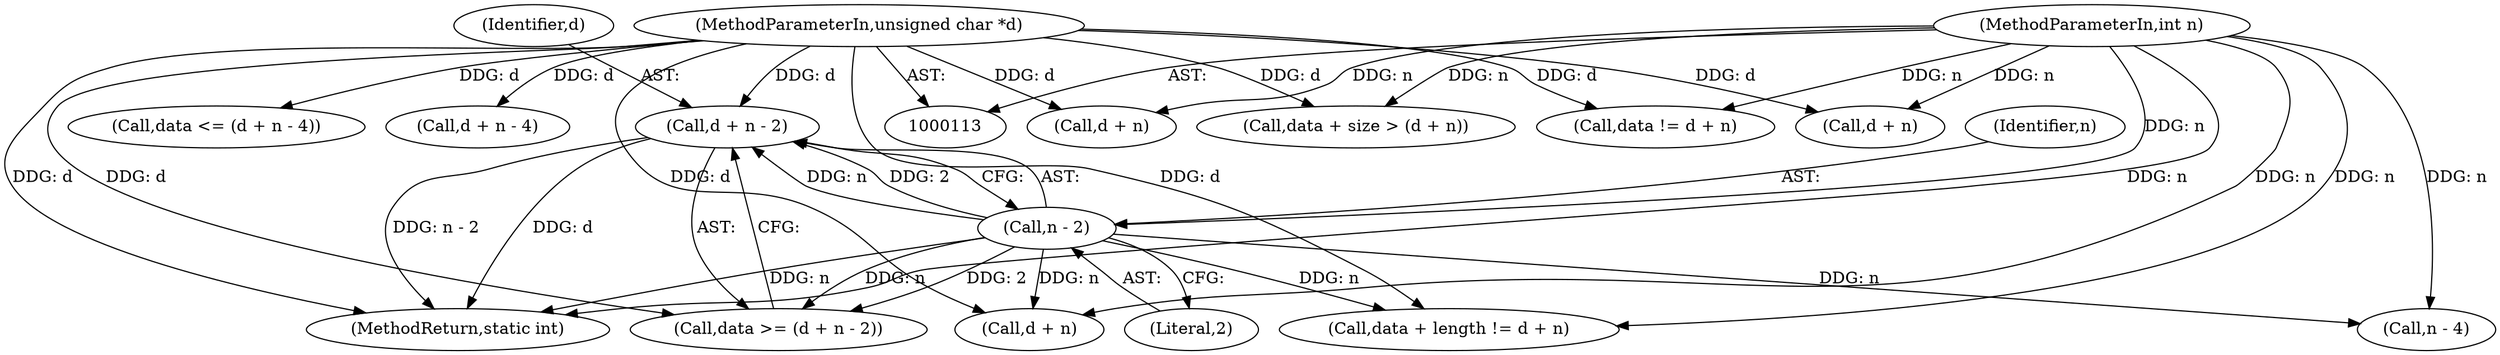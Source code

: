 digraph "0_openssl_a004e72b95835136d3f1ea90517f706c24c03da7_4@pointer" {
"1000179" [label="(Call,d + n - 2)"];
"1000116" [label="(MethodParameterIn,unsigned char *d)"];
"1000181" [label="(Call,n - 2)"];
"1000117" [label="(MethodParameterIn,int n)"];
"1000219" [label="(Call,data + size > (d + n))"];
"1000995" [label="(MethodReturn,static int)"];
"1000183" [label="(Literal,2)"];
"1000117" [label="(MethodParameterIn,int n)"];
"1000189" [label="(Call,data + length != d + n)"];
"1000182" [label="(Identifier,n)"];
"1000193" [label="(Call,d + n)"];
"1000180" [label="(Identifier,d)"];
"1000181" [label="(Call,n - 2)"];
"1000893" [label="(Call,data != d + n)"];
"1000179" [label="(Call,d + n - 2)"];
"1000204" [label="(Call,data <= (d + n - 4))"];
"1000895" [label="(Call,d + n)"];
"1000208" [label="(Call,n - 4)"];
"1000116" [label="(MethodParameterIn,unsigned char *d)"];
"1000223" [label="(Call,d + n)"];
"1000206" [label="(Call,d + n - 4)"];
"1000177" [label="(Call,data >= (d + n - 2))"];
"1000179" -> "1000177"  [label="AST: "];
"1000179" -> "1000181"  [label="CFG: "];
"1000180" -> "1000179"  [label="AST: "];
"1000181" -> "1000179"  [label="AST: "];
"1000177" -> "1000179"  [label="CFG: "];
"1000179" -> "1000995"  [label="DDG: n - 2"];
"1000179" -> "1000995"  [label="DDG: d"];
"1000116" -> "1000179"  [label="DDG: d"];
"1000181" -> "1000179"  [label="DDG: n"];
"1000181" -> "1000179"  [label="DDG: 2"];
"1000116" -> "1000113"  [label="AST: "];
"1000116" -> "1000995"  [label="DDG: d"];
"1000116" -> "1000177"  [label="DDG: d"];
"1000116" -> "1000189"  [label="DDG: d"];
"1000116" -> "1000193"  [label="DDG: d"];
"1000116" -> "1000204"  [label="DDG: d"];
"1000116" -> "1000206"  [label="DDG: d"];
"1000116" -> "1000219"  [label="DDG: d"];
"1000116" -> "1000223"  [label="DDG: d"];
"1000116" -> "1000893"  [label="DDG: d"];
"1000116" -> "1000895"  [label="DDG: d"];
"1000181" -> "1000183"  [label="CFG: "];
"1000182" -> "1000181"  [label="AST: "];
"1000183" -> "1000181"  [label="AST: "];
"1000181" -> "1000995"  [label="DDG: n"];
"1000181" -> "1000177"  [label="DDG: n"];
"1000181" -> "1000177"  [label="DDG: 2"];
"1000117" -> "1000181"  [label="DDG: n"];
"1000181" -> "1000189"  [label="DDG: n"];
"1000181" -> "1000193"  [label="DDG: n"];
"1000181" -> "1000208"  [label="DDG: n"];
"1000117" -> "1000113"  [label="AST: "];
"1000117" -> "1000995"  [label="DDG: n"];
"1000117" -> "1000189"  [label="DDG: n"];
"1000117" -> "1000193"  [label="DDG: n"];
"1000117" -> "1000208"  [label="DDG: n"];
"1000117" -> "1000219"  [label="DDG: n"];
"1000117" -> "1000223"  [label="DDG: n"];
"1000117" -> "1000893"  [label="DDG: n"];
"1000117" -> "1000895"  [label="DDG: n"];
}
